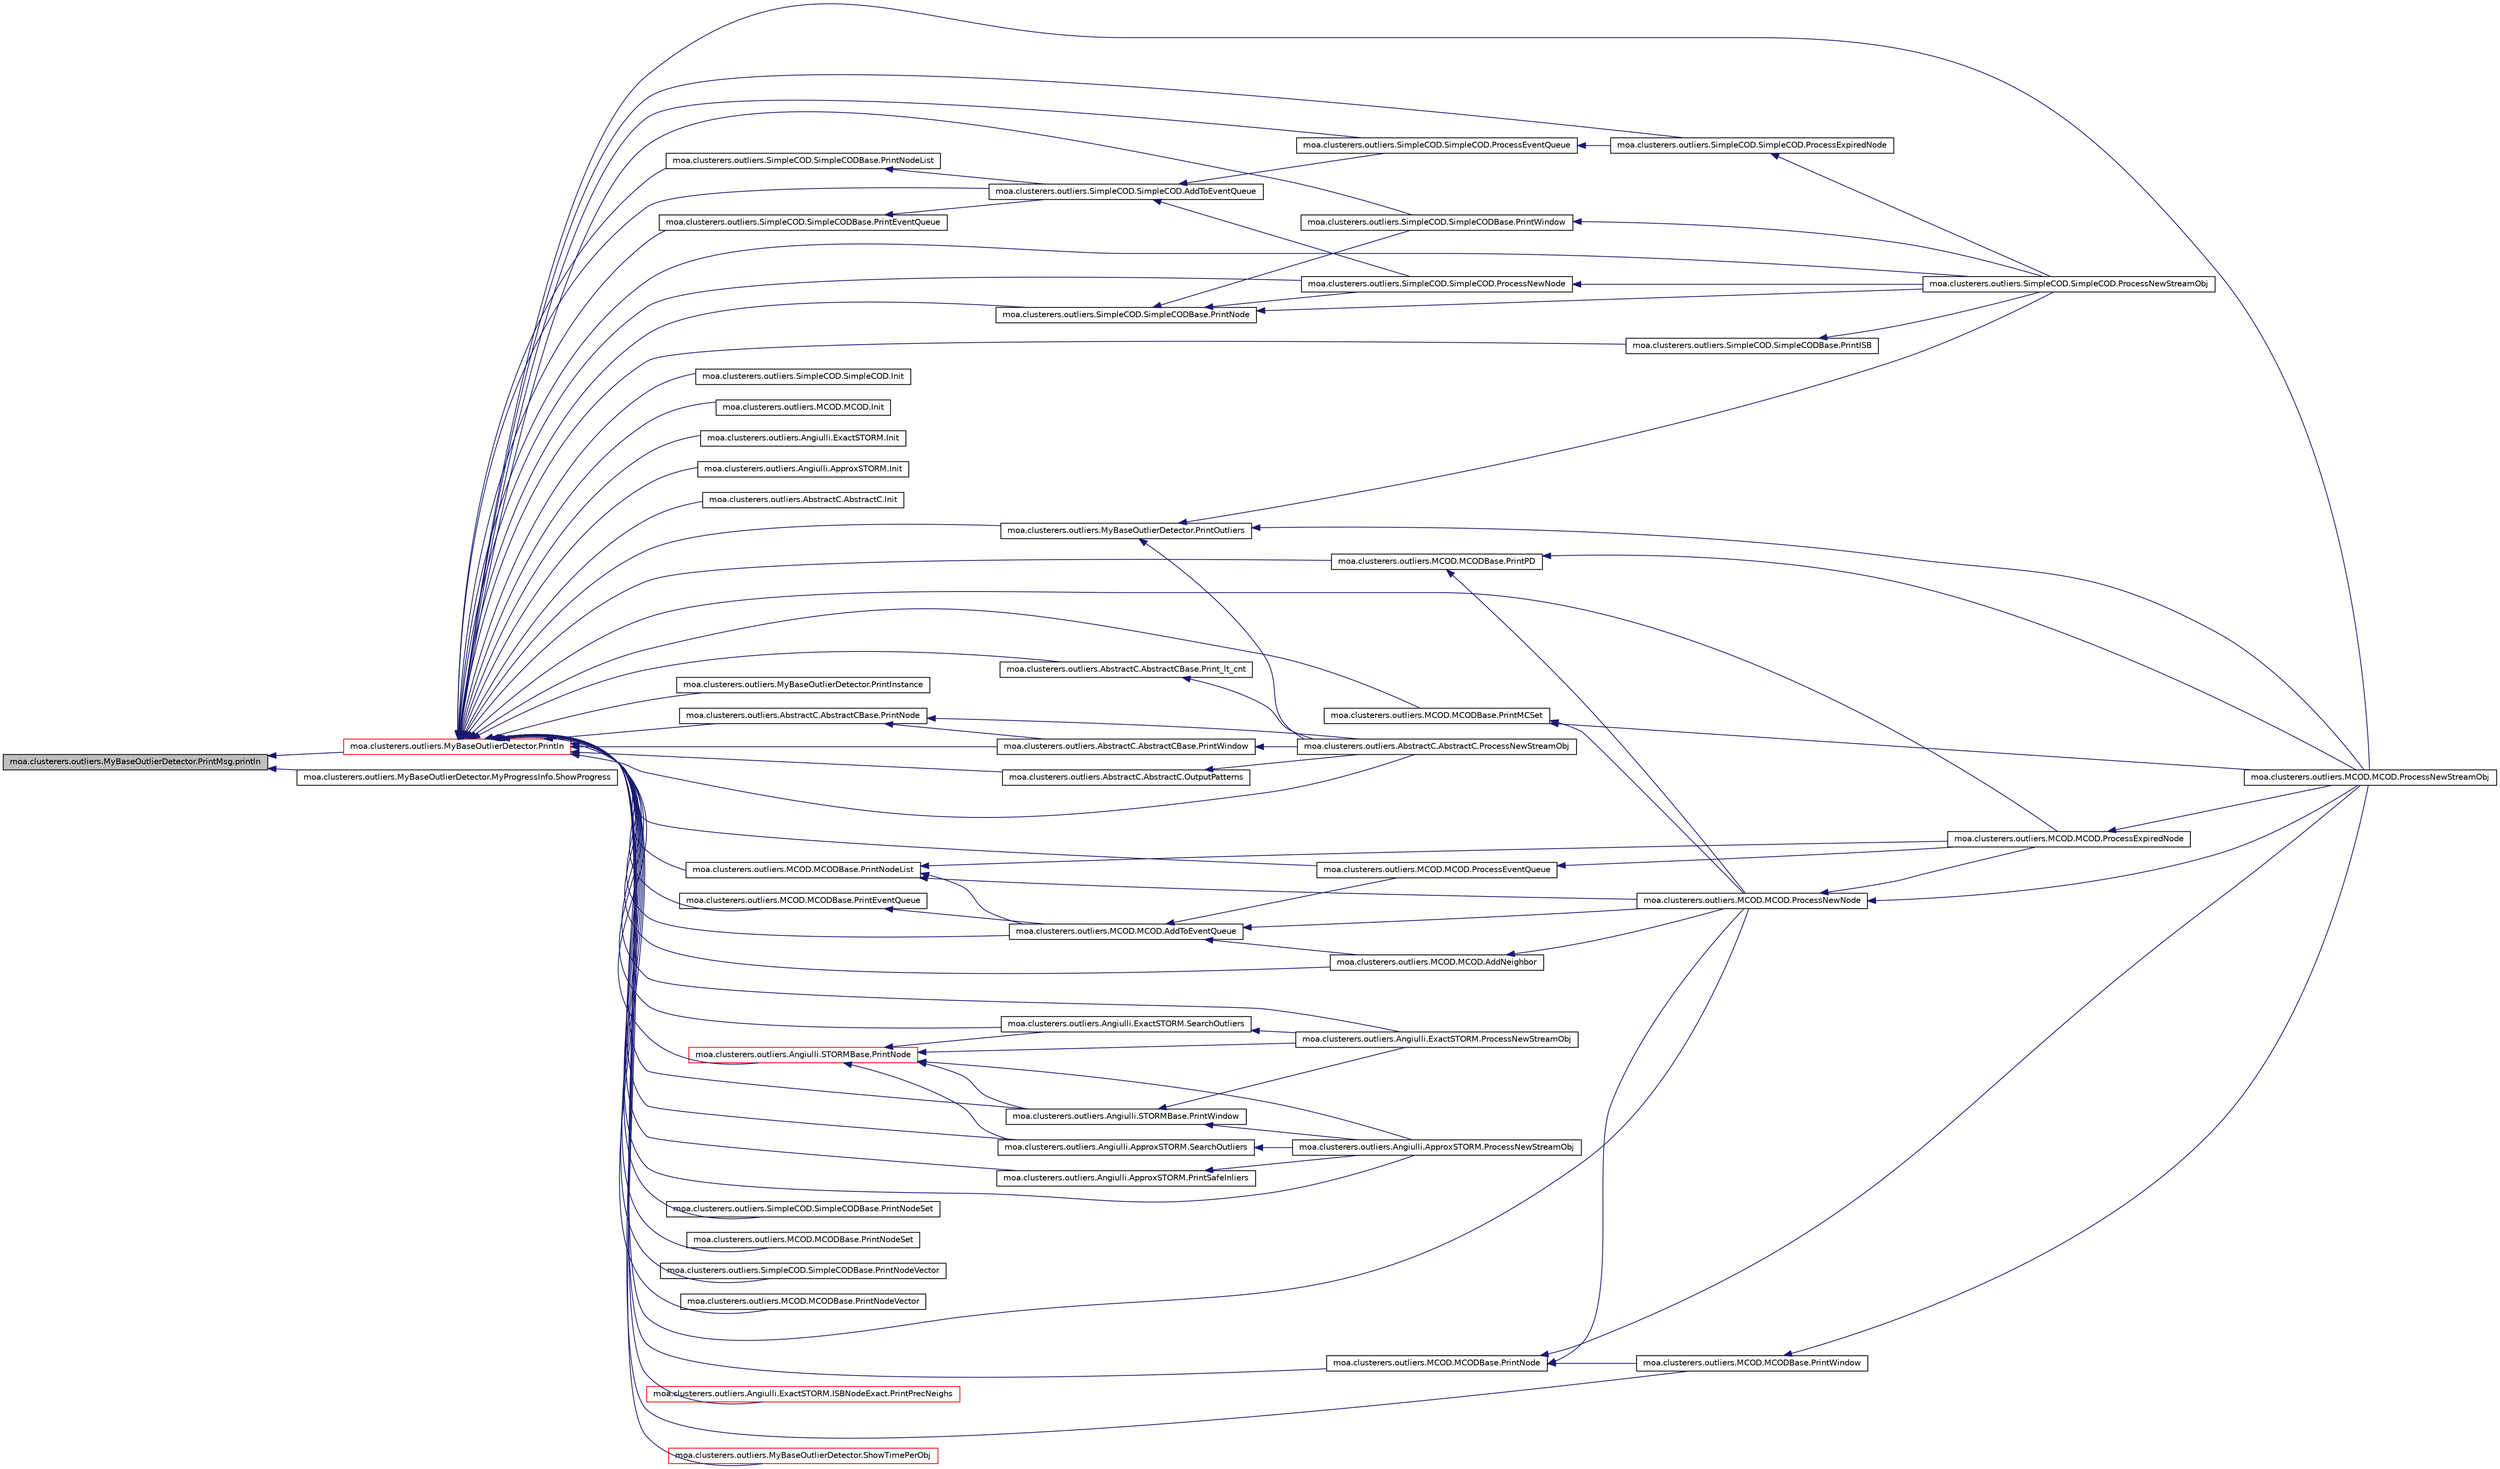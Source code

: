 digraph G
{
  edge [fontname="Helvetica",fontsize="10",labelfontname="Helvetica",labelfontsize="10"];
  node [fontname="Helvetica",fontsize="10",shape=record];
  rankdir=LR;
  Node1 [label="moa.clusterers.outliers.MyBaseOutlierDetector.PrintMsg.println",height=0.2,width=0.4,color="black", fillcolor="grey75", style="filled" fontcolor="black"];
  Node1 -> Node2 [dir=back,color="midnightblue",fontsize="10",style="solid",fontname="Helvetica"];
  Node2 [label="moa.clusterers.outliers.MyBaseOutlierDetector.Println",height=0.2,width=0.4,color="red", fillcolor="white", style="filled",URL="$classmoa_1_1clusterers_1_1outliers_1_1MyBaseOutlierDetector.html#af7b301217f7338217830e5ee4850b144"];
  Node2 -> Node3 [dir=back,color="midnightblue",fontsize="10",style="solid",fontname="Helvetica"];
  Node3 [label="moa.clusterers.outliers.MCOD.MCOD.AddNeighbor",height=0.2,width=0.4,color="black", fillcolor="white", style="filled",URL="$classmoa_1_1clusterers_1_1outliers_1_1MCOD_1_1MCOD.html#ada5c2108dcf6473edbeb5a2e832fa075"];
  Node3 -> Node4 [dir=back,color="midnightblue",fontsize="10",style="solid",fontname="Helvetica"];
  Node4 [label="moa.clusterers.outliers.MCOD.MCOD.ProcessNewNode",height=0.2,width=0.4,color="black", fillcolor="white", style="filled",URL="$classmoa_1_1clusterers_1_1outliers_1_1MCOD_1_1MCOD.html#a20faa90309556416077a6386313816ba"];
  Node4 -> Node5 [dir=back,color="midnightblue",fontsize="10",style="solid",fontname="Helvetica"];
  Node5 [label="moa.clusterers.outliers.MCOD.MCOD.ProcessExpiredNode",height=0.2,width=0.4,color="black", fillcolor="white", style="filled",URL="$classmoa_1_1clusterers_1_1outliers_1_1MCOD_1_1MCOD.html#a0ac76ef162ef2bc13ee914acd39da883"];
  Node5 -> Node6 [dir=back,color="midnightblue",fontsize="10",style="solid",fontname="Helvetica"];
  Node6 [label="moa.clusterers.outliers.MCOD.MCOD.ProcessNewStreamObj",height=0.2,width=0.4,color="black", fillcolor="white", style="filled",URL="$classmoa_1_1clusterers_1_1outliers_1_1MCOD_1_1MCOD.html#afbc4a92dc799d1fdf1cf858e80de19dd"];
  Node4 -> Node6 [dir=back,color="midnightblue",fontsize="10",style="solid",fontname="Helvetica"];
  Node2 -> Node7 [dir=back,color="midnightblue",fontsize="10",style="solid",fontname="Helvetica"];
  Node7 [label="moa.clusterers.outliers.SimpleCOD.SimpleCOD.AddToEventQueue",height=0.2,width=0.4,color="black", fillcolor="white", style="filled",URL="$classmoa_1_1clusterers_1_1outliers_1_1SimpleCOD_1_1SimpleCOD.html#a93f204bc770a292bbfde84c90f9b4ae3"];
  Node7 -> Node8 [dir=back,color="midnightblue",fontsize="10",style="solid",fontname="Helvetica"];
  Node8 [label="moa.clusterers.outliers.SimpleCOD.SimpleCOD.ProcessEventQueue",height=0.2,width=0.4,color="black", fillcolor="white", style="filled",URL="$classmoa_1_1clusterers_1_1outliers_1_1SimpleCOD_1_1SimpleCOD.html#ae099f8037dc1b469bb08595407dd399d"];
  Node8 -> Node9 [dir=back,color="midnightblue",fontsize="10",style="solid",fontname="Helvetica"];
  Node9 [label="moa.clusterers.outliers.SimpleCOD.SimpleCOD.ProcessExpiredNode",height=0.2,width=0.4,color="black", fillcolor="white", style="filled",URL="$classmoa_1_1clusterers_1_1outliers_1_1SimpleCOD_1_1SimpleCOD.html#a5e94fa421e2a2d57c057c9d0af06aa5b"];
  Node9 -> Node10 [dir=back,color="midnightblue",fontsize="10",style="solid",fontname="Helvetica"];
  Node10 [label="moa.clusterers.outliers.SimpleCOD.SimpleCOD.ProcessNewStreamObj",height=0.2,width=0.4,color="black", fillcolor="white", style="filled",URL="$classmoa_1_1clusterers_1_1outliers_1_1SimpleCOD_1_1SimpleCOD.html#adb2072f63d02538843f6edacacac7873"];
  Node7 -> Node11 [dir=back,color="midnightblue",fontsize="10",style="solid",fontname="Helvetica"];
  Node11 [label="moa.clusterers.outliers.SimpleCOD.SimpleCOD.ProcessNewNode",height=0.2,width=0.4,color="black", fillcolor="white", style="filled",URL="$classmoa_1_1clusterers_1_1outliers_1_1SimpleCOD_1_1SimpleCOD.html#a32a614141a4c48722ef75424ec868dd4"];
  Node11 -> Node10 [dir=back,color="midnightblue",fontsize="10",style="solid",fontname="Helvetica"];
  Node2 -> Node12 [dir=back,color="midnightblue",fontsize="10",style="solid",fontname="Helvetica"];
  Node12 [label="moa.clusterers.outliers.MCOD.MCOD.AddToEventQueue",height=0.2,width=0.4,color="black", fillcolor="white", style="filled",URL="$classmoa_1_1clusterers_1_1outliers_1_1MCOD_1_1MCOD.html#ab5290623fd469b7003ceb117cce91bac"];
  Node12 -> Node3 [dir=back,color="midnightblue",fontsize="10",style="solid",fontname="Helvetica"];
  Node12 -> Node13 [dir=back,color="midnightblue",fontsize="10",style="solid",fontname="Helvetica"];
  Node13 [label="moa.clusterers.outliers.MCOD.MCOD.ProcessEventQueue",height=0.2,width=0.4,color="black", fillcolor="white", style="filled",URL="$classmoa_1_1clusterers_1_1outliers_1_1MCOD_1_1MCOD.html#a179d4a28d46e7b9adec4d2a0110205e7"];
  Node13 -> Node5 [dir=back,color="midnightblue",fontsize="10",style="solid",fontname="Helvetica"];
  Node12 -> Node4 [dir=back,color="midnightblue",fontsize="10",style="solid",fontname="Helvetica"];
  Node2 -> Node14 [dir=back,color="midnightblue",fontsize="10",style="solid",fontname="Helvetica"];
  Node14 [label="moa.clusterers.outliers.SimpleCOD.SimpleCOD.Init",height=0.2,width=0.4,color="black", fillcolor="white", style="filled",URL="$classmoa_1_1clusterers_1_1outliers_1_1SimpleCOD_1_1SimpleCOD.html#a3fa21aa52a3766d76ce8e63b6d2a795a"];
  Node2 -> Node15 [dir=back,color="midnightblue",fontsize="10",style="solid",fontname="Helvetica"];
  Node15 [label="moa.clusterers.outliers.MCOD.MCOD.Init",height=0.2,width=0.4,color="black", fillcolor="white", style="filled",URL="$classmoa_1_1clusterers_1_1outliers_1_1MCOD_1_1MCOD.html#a5eaed4a2f70b1d8237fbe535ffe4dbdb"];
  Node2 -> Node16 [dir=back,color="midnightblue",fontsize="10",style="solid",fontname="Helvetica"];
  Node16 [label="moa.clusterers.outliers.Angiulli.ExactSTORM.Init",height=0.2,width=0.4,color="black", fillcolor="white", style="filled",URL="$classmoa_1_1clusterers_1_1outliers_1_1Angiulli_1_1ExactSTORM.html#a9bb67f9ace3c156ca8eddf71c9a4ef39"];
  Node2 -> Node17 [dir=back,color="midnightblue",fontsize="10",style="solid",fontname="Helvetica"];
  Node17 [label="moa.clusterers.outliers.Angiulli.ApproxSTORM.Init",height=0.2,width=0.4,color="black", fillcolor="white", style="filled",URL="$classmoa_1_1clusterers_1_1outliers_1_1Angiulli_1_1ApproxSTORM.html#a6c64617096450a5c85c8e7abd01493d9"];
  Node2 -> Node18 [dir=back,color="midnightblue",fontsize="10",style="solid",fontname="Helvetica"];
  Node18 [label="moa.clusterers.outliers.AbstractC.AbstractC.Init",height=0.2,width=0.4,color="black", fillcolor="white", style="filled",URL="$classmoa_1_1clusterers_1_1outliers_1_1AbstractC_1_1AbstractC.html#a32a58e462147386b2cd1d21d36c3bd68"];
  Node2 -> Node19 [dir=back,color="midnightblue",fontsize="10",style="solid",fontname="Helvetica"];
  Node19 [label="moa.clusterers.outliers.AbstractC.AbstractC.OutputPatterns",height=0.2,width=0.4,color="black", fillcolor="white", style="filled",URL="$classmoa_1_1clusterers_1_1outliers_1_1AbstractC_1_1AbstractC.html#aca2dbdd180a8cba7dc8e0a60c08c24f9"];
  Node19 -> Node20 [dir=back,color="midnightblue",fontsize="10",style="solid",fontname="Helvetica"];
  Node20 [label="moa.clusterers.outliers.AbstractC.AbstractC.ProcessNewStreamObj",height=0.2,width=0.4,color="black", fillcolor="white", style="filled",URL="$classmoa_1_1clusterers_1_1outliers_1_1AbstractC_1_1AbstractC.html#a5aae6cf8b072b95b9bc6fce706e12d4a"];
  Node2 -> Node21 [dir=back,color="midnightblue",fontsize="10",style="solid",fontname="Helvetica"];
  Node21 [label="moa.clusterers.outliers.AbstractC.AbstractCBase.Print_lt_cnt",height=0.2,width=0.4,color="black", fillcolor="white", style="filled",URL="$classmoa_1_1clusterers_1_1outliers_1_1AbstractC_1_1AbstractCBase.html#a783c0aa3ff95d78257054dd9da45cbcf"];
  Node21 -> Node20 [dir=back,color="midnightblue",fontsize="10",style="solid",fontname="Helvetica"];
  Node2 -> Node22 [dir=back,color="midnightblue",fontsize="10",style="solid",fontname="Helvetica"];
  Node22 [label="moa.clusterers.outliers.SimpleCOD.SimpleCODBase.PrintEventQueue",height=0.2,width=0.4,color="black", fillcolor="white", style="filled",URL="$classmoa_1_1clusterers_1_1outliers_1_1SimpleCOD_1_1SimpleCODBase.html#a2d0c68f74996fabb2e2942235ca3dc6a"];
  Node22 -> Node7 [dir=back,color="midnightblue",fontsize="10",style="solid",fontname="Helvetica"];
  Node2 -> Node23 [dir=back,color="midnightblue",fontsize="10",style="solid",fontname="Helvetica"];
  Node23 [label="moa.clusterers.outliers.MCOD.MCODBase.PrintEventQueue",height=0.2,width=0.4,color="black", fillcolor="white", style="filled",URL="$classmoa_1_1clusterers_1_1outliers_1_1MCOD_1_1MCODBase.html#a1f4c2481b79990a3826199e902f074a0"];
  Node23 -> Node12 [dir=back,color="midnightblue",fontsize="10",style="solid",fontname="Helvetica"];
  Node2 -> Node24 [dir=back,color="midnightblue",fontsize="10",style="solid",fontname="Helvetica"];
  Node24 [label="moa.clusterers.outliers.MyBaseOutlierDetector.PrintInstance",height=0.2,width=0.4,color="black", fillcolor="white", style="filled",URL="$classmoa_1_1clusterers_1_1outliers_1_1MyBaseOutlierDetector.html#ae364c7fdce1ddc40dfdd50bdb3624f96"];
  Node2 -> Node25 [dir=back,color="midnightblue",fontsize="10",style="solid",fontname="Helvetica"];
  Node25 [label="moa.clusterers.outliers.SimpleCOD.SimpleCODBase.PrintISB",height=0.2,width=0.4,color="black", fillcolor="white", style="filled",URL="$classmoa_1_1clusterers_1_1outliers_1_1SimpleCOD_1_1SimpleCODBase.html#a3ab3c16aa1e9c6d5d4870144b6d66548"];
  Node25 -> Node10 [dir=back,color="midnightblue",fontsize="10",style="solid",fontname="Helvetica"];
  Node2 -> Node26 [dir=back,color="midnightblue",fontsize="10",style="solid",fontname="Helvetica"];
  Node26 [label="moa.clusterers.outliers.MCOD.MCODBase.PrintMCSet",height=0.2,width=0.4,color="black", fillcolor="white", style="filled",URL="$classmoa_1_1clusterers_1_1outliers_1_1MCOD_1_1MCODBase.html#af188aa7c8a8a84d2b6a9ce7d946abc97"];
  Node26 -> Node4 [dir=back,color="midnightblue",fontsize="10",style="solid",fontname="Helvetica"];
  Node26 -> Node6 [dir=back,color="midnightblue",fontsize="10",style="solid",fontname="Helvetica"];
  Node2 -> Node27 [dir=back,color="midnightblue",fontsize="10",style="solid",fontname="Helvetica"];
  Node27 [label="moa.clusterers.outliers.SimpleCOD.SimpleCODBase.PrintNode",height=0.2,width=0.4,color="black", fillcolor="white", style="filled",URL="$classmoa_1_1clusterers_1_1outliers_1_1SimpleCOD_1_1SimpleCODBase.html#a2aec39f3731905a132581d71af380a2b"];
  Node27 -> Node28 [dir=back,color="midnightblue",fontsize="10",style="solid",fontname="Helvetica"];
  Node28 [label="moa.clusterers.outliers.SimpleCOD.SimpleCODBase.PrintWindow",height=0.2,width=0.4,color="black", fillcolor="white", style="filled",URL="$classmoa_1_1clusterers_1_1outliers_1_1SimpleCOD_1_1SimpleCODBase.html#ac95950ba4b42866db07a3585aebd266f"];
  Node28 -> Node10 [dir=back,color="midnightblue",fontsize="10",style="solid",fontname="Helvetica"];
  Node27 -> Node11 [dir=back,color="midnightblue",fontsize="10",style="solid",fontname="Helvetica"];
  Node27 -> Node10 [dir=back,color="midnightblue",fontsize="10",style="solid",fontname="Helvetica"];
  Node2 -> Node29 [dir=back,color="midnightblue",fontsize="10",style="solid",fontname="Helvetica"];
  Node29 [label="moa.clusterers.outliers.MCOD.MCODBase.PrintNode",height=0.2,width=0.4,color="black", fillcolor="white", style="filled",URL="$classmoa_1_1clusterers_1_1outliers_1_1MCOD_1_1MCODBase.html#a2c08874c685ee0e9ba90d171fdd0ccee"];
  Node29 -> Node30 [dir=back,color="midnightblue",fontsize="10",style="solid",fontname="Helvetica"];
  Node30 [label="moa.clusterers.outliers.MCOD.MCODBase.PrintWindow",height=0.2,width=0.4,color="black", fillcolor="white", style="filled",URL="$classmoa_1_1clusterers_1_1outliers_1_1MCOD_1_1MCODBase.html#af9dc9054d5f0894596ceaa39c9c5eeab"];
  Node30 -> Node6 [dir=back,color="midnightblue",fontsize="10",style="solid",fontname="Helvetica"];
  Node29 -> Node4 [dir=back,color="midnightblue",fontsize="10",style="solid",fontname="Helvetica"];
  Node29 -> Node6 [dir=back,color="midnightblue",fontsize="10",style="solid",fontname="Helvetica"];
  Node2 -> Node31 [dir=back,color="midnightblue",fontsize="10",style="solid",fontname="Helvetica"];
  Node31 [label="moa.clusterers.outliers.Angiulli.STORMBase.PrintNode",height=0.2,width=0.4,color="red", fillcolor="white", style="filled",URL="$classmoa_1_1clusterers_1_1outliers_1_1Angiulli_1_1STORMBase.html#afb0e8ce8fd57a931deaa84c702daed19"];
  Node31 -> Node32 [dir=back,color="midnightblue",fontsize="10",style="solid",fontname="Helvetica"];
  Node32 [label="moa.clusterers.outliers.Angiulli.STORMBase.PrintWindow",height=0.2,width=0.4,color="black", fillcolor="white", style="filled",URL="$classmoa_1_1clusterers_1_1outliers_1_1Angiulli_1_1STORMBase.html#a7910636b861f6af2ba43fefaf199e7ce"];
  Node32 -> Node33 [dir=back,color="midnightblue",fontsize="10",style="solid",fontname="Helvetica"];
  Node33 [label="moa.clusterers.outliers.Angiulli.ExactSTORM.ProcessNewStreamObj",height=0.2,width=0.4,color="black", fillcolor="white", style="filled",URL="$classmoa_1_1clusterers_1_1outliers_1_1Angiulli_1_1ExactSTORM.html#a32ecccf2dceedcde275ec96a7c40b97a"];
  Node32 -> Node34 [dir=back,color="midnightblue",fontsize="10",style="solid",fontname="Helvetica"];
  Node34 [label="moa.clusterers.outliers.Angiulli.ApproxSTORM.ProcessNewStreamObj",height=0.2,width=0.4,color="black", fillcolor="white", style="filled",URL="$classmoa_1_1clusterers_1_1outliers_1_1Angiulli_1_1ApproxSTORM.html#acc0b69f260cd4af50a0d24869a001c21"];
  Node31 -> Node33 [dir=back,color="midnightblue",fontsize="10",style="solid",fontname="Helvetica"];
  Node31 -> Node34 [dir=back,color="midnightblue",fontsize="10",style="solid",fontname="Helvetica"];
  Node31 -> Node35 [dir=back,color="midnightblue",fontsize="10",style="solid",fontname="Helvetica"];
  Node35 [label="moa.clusterers.outliers.Angiulli.ExactSTORM.SearchOutliers",height=0.2,width=0.4,color="black", fillcolor="white", style="filled",URL="$classmoa_1_1clusterers_1_1outliers_1_1Angiulli_1_1ExactSTORM.html#a0cdb4265db363561056a4237a4066297"];
  Node35 -> Node33 [dir=back,color="midnightblue",fontsize="10",style="solid",fontname="Helvetica"];
  Node31 -> Node36 [dir=back,color="midnightblue",fontsize="10",style="solid",fontname="Helvetica"];
  Node36 [label="moa.clusterers.outliers.Angiulli.ApproxSTORM.SearchOutliers",height=0.2,width=0.4,color="black", fillcolor="white", style="filled",URL="$classmoa_1_1clusterers_1_1outliers_1_1Angiulli_1_1ApproxSTORM.html#a300a2c728fa91e0edb5ee5be82decba5"];
  Node36 -> Node34 [dir=back,color="midnightblue",fontsize="10",style="solid",fontname="Helvetica"];
  Node2 -> Node37 [dir=back,color="midnightblue",fontsize="10",style="solid",fontname="Helvetica"];
  Node37 [label="moa.clusterers.outliers.AbstractC.AbstractCBase.PrintNode",height=0.2,width=0.4,color="black", fillcolor="white", style="filled",URL="$classmoa_1_1clusterers_1_1outliers_1_1AbstractC_1_1AbstractCBase.html#a87b697786db50df3f2e54493d6178869"];
  Node37 -> Node38 [dir=back,color="midnightblue",fontsize="10",style="solid",fontname="Helvetica"];
  Node38 [label="moa.clusterers.outliers.AbstractC.AbstractCBase.PrintWindow",height=0.2,width=0.4,color="black", fillcolor="white", style="filled",URL="$classmoa_1_1clusterers_1_1outliers_1_1AbstractC_1_1AbstractCBase.html#afdd8e657500a85e3b12dcc0e23c8f1ff"];
  Node38 -> Node20 [dir=back,color="midnightblue",fontsize="10",style="solid",fontname="Helvetica"];
  Node37 -> Node20 [dir=back,color="midnightblue",fontsize="10",style="solid",fontname="Helvetica"];
  Node2 -> Node39 [dir=back,color="midnightblue",fontsize="10",style="solid",fontname="Helvetica"];
  Node39 [label="moa.clusterers.outliers.SimpleCOD.SimpleCODBase.PrintNodeList",height=0.2,width=0.4,color="black", fillcolor="white", style="filled",URL="$classmoa_1_1clusterers_1_1outliers_1_1SimpleCOD_1_1SimpleCODBase.html#a40a464cdf67ce7fefb3e59b0ca0207db"];
  Node39 -> Node7 [dir=back,color="midnightblue",fontsize="10",style="solid",fontname="Helvetica"];
  Node2 -> Node40 [dir=back,color="midnightblue",fontsize="10",style="solid",fontname="Helvetica"];
  Node40 [label="moa.clusterers.outliers.MCOD.MCODBase.PrintNodeList",height=0.2,width=0.4,color="black", fillcolor="white", style="filled",URL="$classmoa_1_1clusterers_1_1outliers_1_1MCOD_1_1MCODBase.html#a96aa57b6fae5639b3c22155b0880e97e"];
  Node40 -> Node12 [dir=back,color="midnightblue",fontsize="10",style="solid",fontname="Helvetica"];
  Node40 -> Node5 [dir=back,color="midnightblue",fontsize="10",style="solid",fontname="Helvetica"];
  Node40 -> Node4 [dir=back,color="midnightblue",fontsize="10",style="solid",fontname="Helvetica"];
  Node2 -> Node41 [dir=back,color="midnightblue",fontsize="10",style="solid",fontname="Helvetica"];
  Node41 [label="moa.clusterers.outliers.SimpleCOD.SimpleCODBase.PrintNodeSet",height=0.2,width=0.4,color="black", fillcolor="white", style="filled",URL="$classmoa_1_1clusterers_1_1outliers_1_1SimpleCOD_1_1SimpleCODBase.html#a4b6f47fdbd39812e686959239112f100"];
  Node2 -> Node42 [dir=back,color="midnightblue",fontsize="10",style="solid",fontname="Helvetica"];
  Node42 [label="moa.clusterers.outliers.MCOD.MCODBase.PrintNodeSet",height=0.2,width=0.4,color="black", fillcolor="white", style="filled",URL="$classmoa_1_1clusterers_1_1outliers_1_1MCOD_1_1MCODBase.html#a14ba6d9d1935bde892c71947dc01860d"];
  Node2 -> Node43 [dir=back,color="midnightblue",fontsize="10",style="solid",fontname="Helvetica"];
  Node43 [label="moa.clusterers.outliers.SimpleCOD.SimpleCODBase.PrintNodeVector",height=0.2,width=0.4,color="black", fillcolor="white", style="filled",URL="$classmoa_1_1clusterers_1_1outliers_1_1SimpleCOD_1_1SimpleCODBase.html#ae8fa30f900d6d9485912a02f78ca6df4"];
  Node2 -> Node44 [dir=back,color="midnightblue",fontsize="10",style="solid",fontname="Helvetica"];
  Node44 [label="moa.clusterers.outliers.MCOD.MCODBase.PrintNodeVector",height=0.2,width=0.4,color="black", fillcolor="white", style="filled",URL="$classmoa_1_1clusterers_1_1outliers_1_1MCOD_1_1MCODBase.html#a3733f7b5d4d0e94b4a5fb115993a16ec"];
  Node2 -> Node45 [dir=back,color="midnightblue",fontsize="10",style="solid",fontname="Helvetica"];
  Node45 [label="moa.clusterers.outliers.MyBaseOutlierDetector.PrintOutliers",height=0.2,width=0.4,color="black", fillcolor="white", style="filled",URL="$classmoa_1_1clusterers_1_1outliers_1_1MyBaseOutlierDetector.html#aa0c5df29f9b28fc1a30f0dc054085236"];
  Node45 -> Node10 [dir=back,color="midnightblue",fontsize="10",style="solid",fontname="Helvetica"];
  Node45 -> Node6 [dir=back,color="midnightblue",fontsize="10",style="solid",fontname="Helvetica"];
  Node45 -> Node20 [dir=back,color="midnightblue",fontsize="10",style="solid",fontname="Helvetica"];
  Node2 -> Node46 [dir=back,color="midnightblue",fontsize="10",style="solid",fontname="Helvetica"];
  Node46 [label="moa.clusterers.outliers.MCOD.MCODBase.PrintPD",height=0.2,width=0.4,color="black", fillcolor="white", style="filled",URL="$classmoa_1_1clusterers_1_1outliers_1_1MCOD_1_1MCODBase.html#ab02fc32324d81fc318354dd44b1ae691"];
  Node46 -> Node4 [dir=back,color="midnightblue",fontsize="10",style="solid",fontname="Helvetica"];
  Node46 -> Node6 [dir=back,color="midnightblue",fontsize="10",style="solid",fontname="Helvetica"];
  Node2 -> Node47 [dir=back,color="midnightblue",fontsize="10",style="solid",fontname="Helvetica"];
  Node47 [label="moa.clusterers.outliers.Angiulli.ExactSTORM.ISBNodeExact.PrintPrecNeighs",height=0.2,width=0.4,color="red", fillcolor="white", style="filled",URL="$classmoa_1_1clusterers_1_1outliers_1_1Angiulli_1_1ExactSTORM_1_1ISBNodeExact.html#ab1e5fa0f4d69812a2ba9984a902ce3ec"];
  Node2 -> Node48 [dir=back,color="midnightblue",fontsize="10",style="solid",fontname="Helvetica"];
  Node48 [label="moa.clusterers.outliers.Angiulli.ApproxSTORM.PrintSafeInliers",height=0.2,width=0.4,color="black", fillcolor="white", style="filled",URL="$classmoa_1_1clusterers_1_1outliers_1_1Angiulli_1_1ApproxSTORM.html#aba249ac422ccaa0e2ccfe83d14680209"];
  Node48 -> Node34 [dir=back,color="midnightblue",fontsize="10",style="solid",fontname="Helvetica"];
  Node2 -> Node28 [dir=back,color="midnightblue",fontsize="10",style="solid",fontname="Helvetica"];
  Node2 -> Node30 [dir=back,color="midnightblue",fontsize="10",style="solid",fontname="Helvetica"];
  Node2 -> Node32 [dir=back,color="midnightblue",fontsize="10",style="solid",fontname="Helvetica"];
  Node2 -> Node38 [dir=back,color="midnightblue",fontsize="10",style="solid",fontname="Helvetica"];
  Node2 -> Node8 [dir=back,color="midnightblue",fontsize="10",style="solid",fontname="Helvetica"];
  Node2 -> Node13 [dir=back,color="midnightblue",fontsize="10",style="solid",fontname="Helvetica"];
  Node2 -> Node9 [dir=back,color="midnightblue",fontsize="10",style="solid",fontname="Helvetica"];
  Node2 -> Node5 [dir=back,color="midnightblue",fontsize="10",style="solid",fontname="Helvetica"];
  Node2 -> Node11 [dir=back,color="midnightblue",fontsize="10",style="solid",fontname="Helvetica"];
  Node2 -> Node4 [dir=back,color="midnightblue",fontsize="10",style="solid",fontname="Helvetica"];
  Node2 -> Node10 [dir=back,color="midnightblue",fontsize="10",style="solid",fontname="Helvetica"];
  Node2 -> Node6 [dir=back,color="midnightblue",fontsize="10",style="solid",fontname="Helvetica"];
  Node2 -> Node33 [dir=back,color="midnightblue",fontsize="10",style="solid",fontname="Helvetica"];
  Node2 -> Node34 [dir=back,color="midnightblue",fontsize="10",style="solid",fontname="Helvetica"];
  Node2 -> Node20 [dir=back,color="midnightblue",fontsize="10",style="solid",fontname="Helvetica"];
  Node2 -> Node35 [dir=back,color="midnightblue",fontsize="10",style="solid",fontname="Helvetica"];
  Node2 -> Node36 [dir=back,color="midnightblue",fontsize="10",style="solid",fontname="Helvetica"];
  Node2 -> Node49 [dir=back,color="midnightblue",fontsize="10",style="solid",fontname="Helvetica"];
  Node49 [label="moa.clusterers.outliers.MyBaseOutlierDetector.ShowTimePerObj",height=0.2,width=0.4,color="red", fillcolor="white", style="filled",URL="$classmoa_1_1clusterers_1_1outliers_1_1MyBaseOutlierDetector.html#a77ea6666759649d7eda9b32475de3a71"];
  Node1 -> Node50 [dir=back,color="midnightblue",fontsize="10",style="solid",fontname="Helvetica"];
  Node50 [label="moa.clusterers.outliers.MyBaseOutlierDetector.MyProgressInfo.ShowProgress",height=0.2,width=0.4,color="black", fillcolor="white", style="filled",URL="$classmoa_1_1clusterers_1_1outliers_1_1MyBaseOutlierDetector_1_1MyProgressInfo.html#ab8a23ea642519389470a295ca842aa7d"];
}

